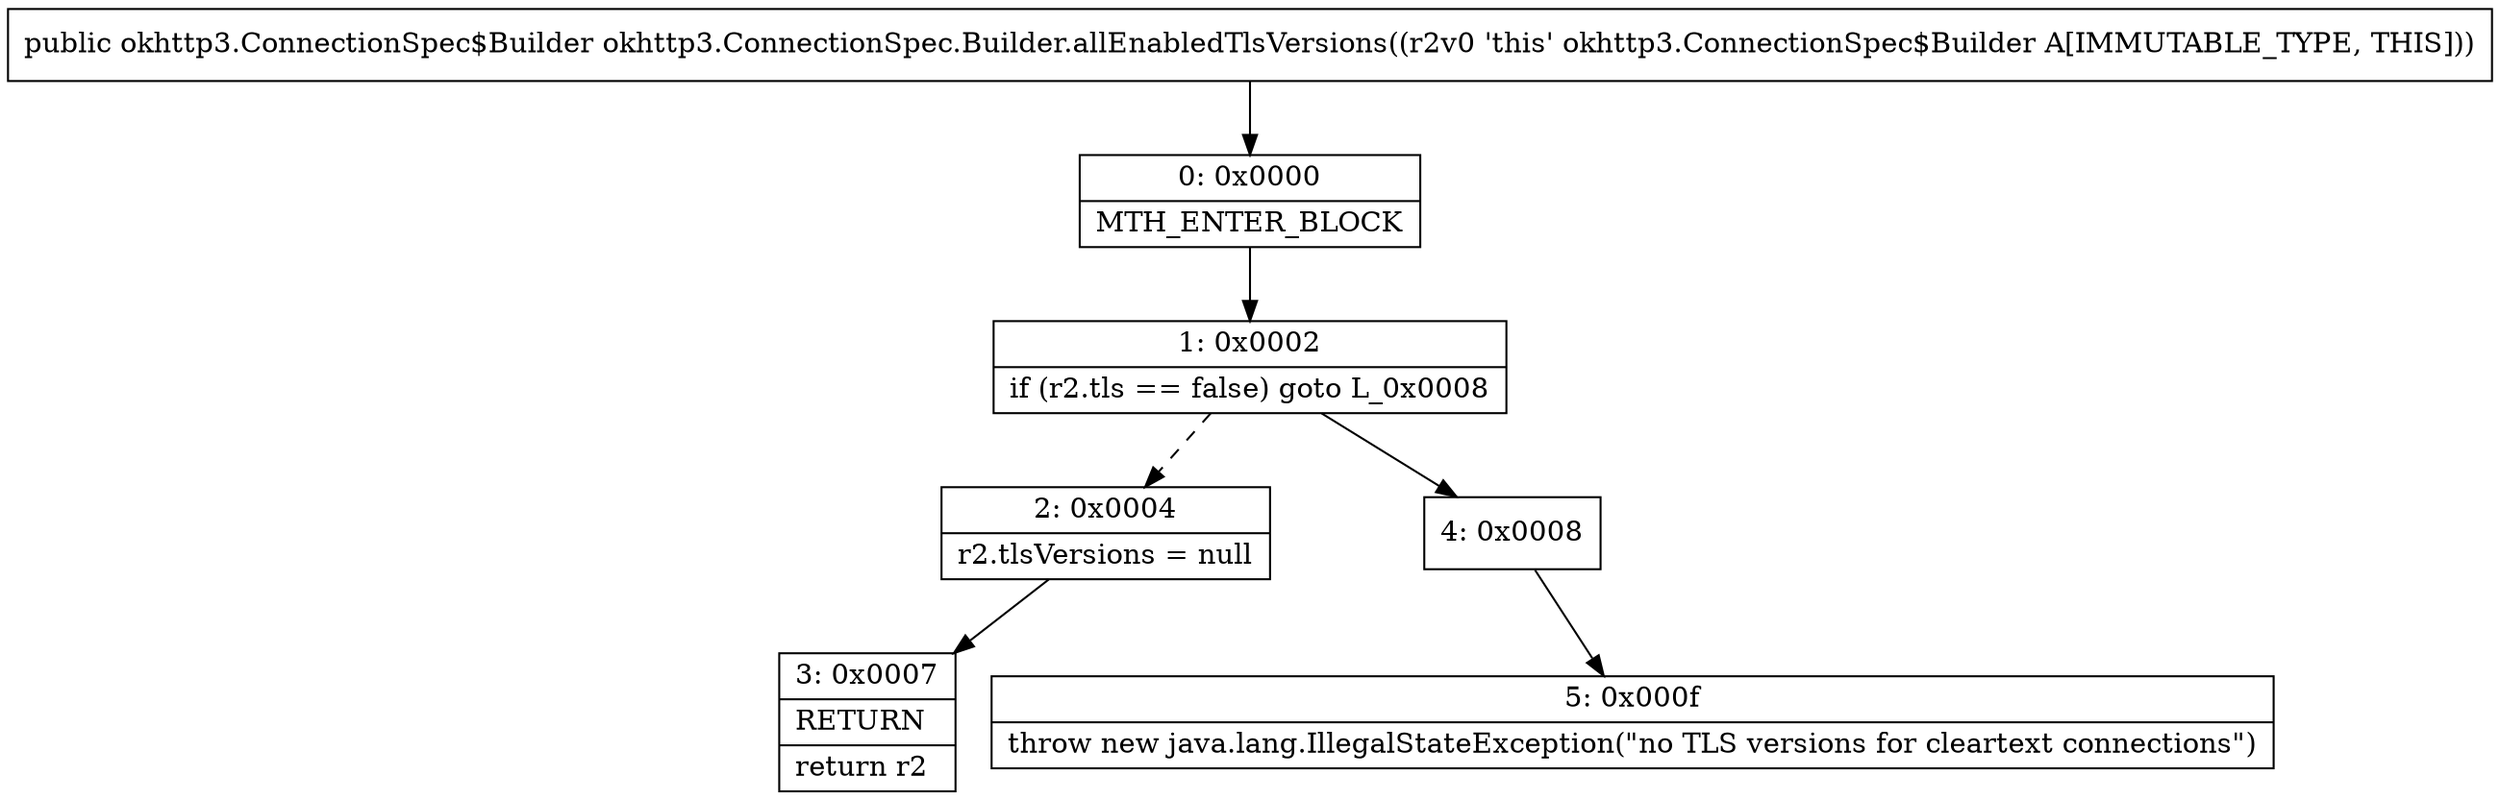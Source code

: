 digraph "CFG forokhttp3.ConnectionSpec.Builder.allEnabledTlsVersions()Lokhttp3\/ConnectionSpec$Builder;" {
Node_0 [shape=record,label="{0\:\ 0x0000|MTH_ENTER_BLOCK\l}"];
Node_1 [shape=record,label="{1\:\ 0x0002|if (r2.tls == false) goto L_0x0008\l}"];
Node_2 [shape=record,label="{2\:\ 0x0004|r2.tlsVersions = null\l}"];
Node_3 [shape=record,label="{3\:\ 0x0007|RETURN\l|return r2\l}"];
Node_4 [shape=record,label="{4\:\ 0x0008}"];
Node_5 [shape=record,label="{5\:\ 0x000f|throw new java.lang.IllegalStateException(\"no TLS versions for cleartext connections\")\l}"];
MethodNode[shape=record,label="{public okhttp3.ConnectionSpec$Builder okhttp3.ConnectionSpec.Builder.allEnabledTlsVersions((r2v0 'this' okhttp3.ConnectionSpec$Builder A[IMMUTABLE_TYPE, THIS])) }"];
MethodNode -> Node_0;
Node_0 -> Node_1;
Node_1 -> Node_2[style=dashed];
Node_1 -> Node_4;
Node_2 -> Node_3;
Node_4 -> Node_5;
}

